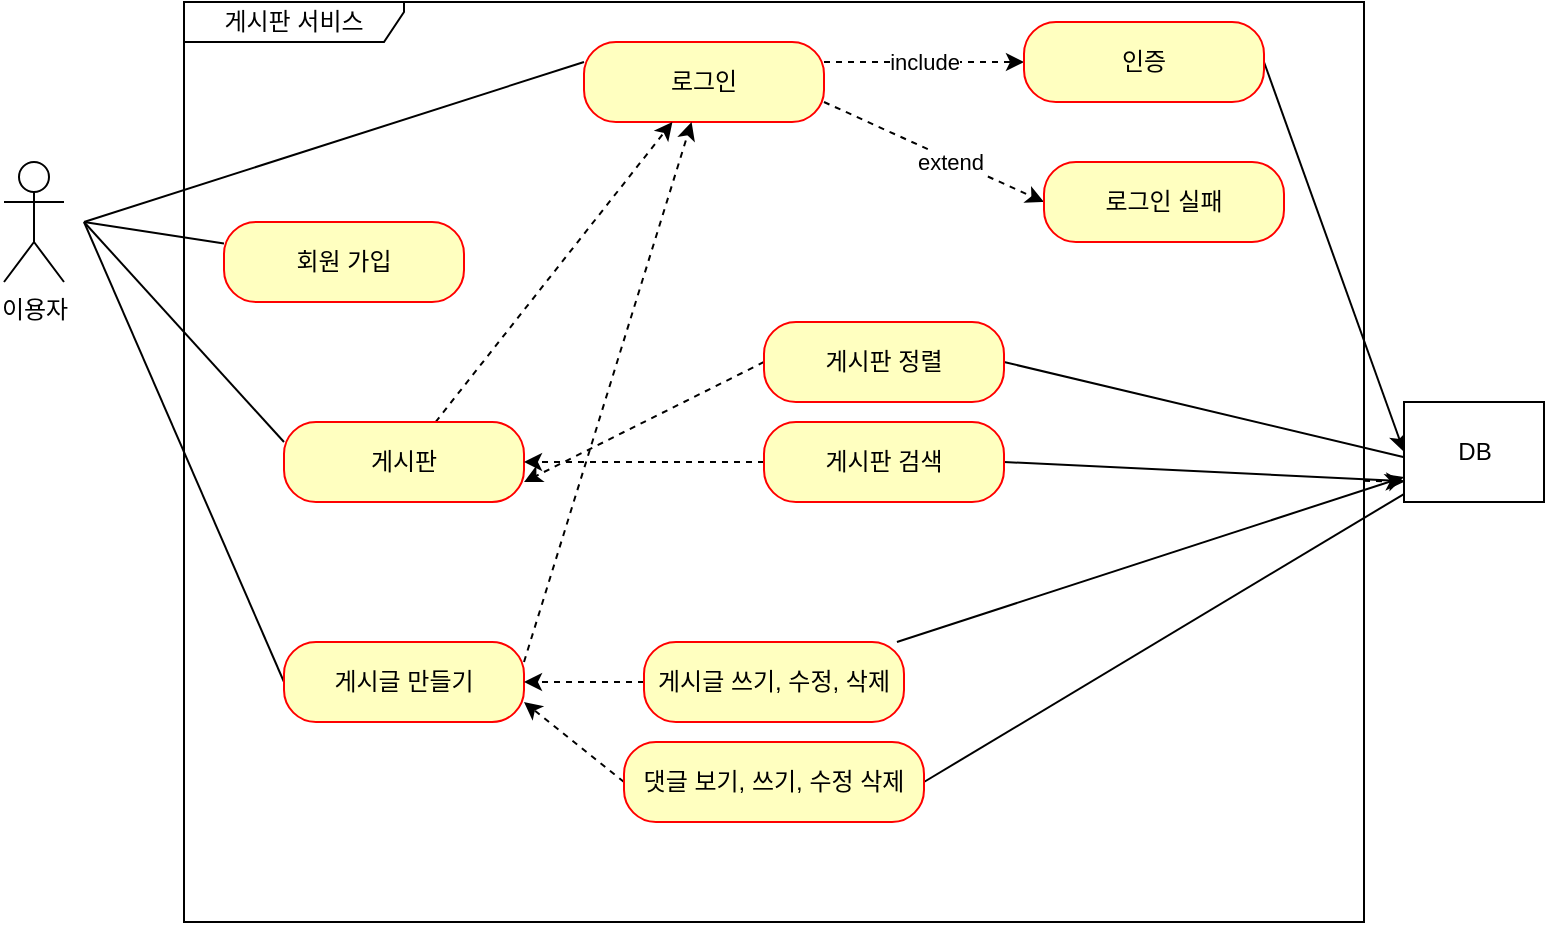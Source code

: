 <mxfile version="20.8.1" type="github">
  <diagram id="nvYJo4ivjRxX64Fqw-4A" name="페이지-1">
    <mxGraphModel dx="933" dy="1312" grid="1" gridSize="10" guides="1" tooltips="1" connect="1" arrows="1" fold="1" page="1" pageScale="1" pageWidth="827" pageHeight="1169" math="0" shadow="0">
      <root>
        <mxCell id="0" />
        <mxCell id="1" parent="0" />
        <mxCell id="256csf4E9Je8cw7tJ8nM-1" value="이용자" style="shape=umlActor;verticalLabelPosition=bottom;verticalAlign=top;html=1;outlineConnect=0;" vertex="1" parent="1">
          <mxGeometry x="10" y="390" width="30" height="60" as="geometry" />
        </mxCell>
        <mxCell id="256csf4E9Je8cw7tJ8nM-2" value="게시판 서비스" style="shape=umlFrame;whiteSpace=wrap;html=1;width=110;height=20;swimlaneFillColor=default;" vertex="1" parent="1">
          <mxGeometry x="100" y="310" width="590" height="460" as="geometry" />
        </mxCell>
        <mxCell id="256csf4E9Je8cw7tJ8nM-20" style="edgeStyle=none;rounded=0;orthogonalLoop=1;jettySize=auto;html=1;endArrow=none;endFill=0;" edge="1" parent="1" source="256csf4E9Je8cw7tJ8nM-5">
          <mxGeometry relative="1" as="geometry">
            <mxPoint x="50" y="420" as="targetPoint" />
          </mxGeometry>
        </mxCell>
        <mxCell id="256csf4E9Je8cw7tJ8nM-5" value="회원 가입" style="rounded=1;whiteSpace=wrap;html=1;arcSize=40;fontColor=#000000;fillColor=#ffffc0;strokeColor=#ff0000;" vertex="1" parent="1">
          <mxGeometry x="120" y="420" width="120" height="40" as="geometry" />
        </mxCell>
        <mxCell id="256csf4E9Je8cw7tJ8nM-19" style="edgeStyle=none;rounded=0;orthogonalLoop=1;jettySize=auto;html=1;exitX=0;exitY=0.25;exitDx=0;exitDy=0;strokeColor=default;endArrow=none;endFill=0;" edge="1" parent="1" source="256csf4E9Je8cw7tJ8nM-7">
          <mxGeometry relative="1" as="geometry">
            <mxPoint x="50" y="420" as="targetPoint" />
          </mxGeometry>
        </mxCell>
        <mxCell id="256csf4E9Je8cw7tJ8nM-25" value="include" style="edgeStyle=none;rounded=1;orthogonalLoop=1;jettySize=auto;html=1;exitX=1;exitY=0.25;exitDx=0;exitDy=0;dashed=1;strokeColor=default;endArrow=classic;endFill=1;" edge="1" parent="1" source="256csf4E9Je8cw7tJ8nM-7" target="256csf4E9Je8cw7tJ8nM-10">
          <mxGeometry relative="1" as="geometry" />
        </mxCell>
        <mxCell id="256csf4E9Je8cw7tJ8nM-26" style="edgeStyle=none;rounded=1;orthogonalLoop=1;jettySize=auto;html=1;exitX=1;exitY=0.75;exitDx=0;exitDy=0;entryX=0;entryY=0.5;entryDx=0;entryDy=0;dashed=1;strokeColor=default;endArrow=classic;endFill=1;" edge="1" parent="1" source="256csf4E9Je8cw7tJ8nM-7" target="256csf4E9Je8cw7tJ8nM-11">
          <mxGeometry relative="1" as="geometry" />
        </mxCell>
        <mxCell id="256csf4E9Je8cw7tJ8nM-27" value="extend" style="edgeLabel;html=1;align=center;verticalAlign=middle;resizable=0;points=[];" vertex="1" connectable="0" parent="256csf4E9Je8cw7tJ8nM-26">
          <mxGeometry x="0.152" y="-1" relative="1" as="geometry">
            <mxPoint as="offset" />
          </mxGeometry>
        </mxCell>
        <mxCell id="256csf4E9Je8cw7tJ8nM-7" value="로그인" style="rounded=1;whiteSpace=wrap;html=1;arcSize=40;fontColor=#000000;fillColor=#ffffc0;strokeColor=#ff0000;" vertex="1" parent="1">
          <mxGeometry x="300" y="330" width="120" height="40" as="geometry" />
        </mxCell>
        <mxCell id="256csf4E9Je8cw7tJ8nM-18" style="rounded=0;orthogonalLoop=1;jettySize=auto;html=1;exitX=0;exitY=0.25;exitDx=0;exitDy=0;endArrow=none;endFill=0;" edge="1" parent="1" source="256csf4E9Je8cw7tJ8nM-8">
          <mxGeometry relative="1" as="geometry">
            <mxPoint x="50" y="420" as="targetPoint" />
          </mxGeometry>
        </mxCell>
        <mxCell id="256csf4E9Je8cw7tJ8nM-28" style="edgeStyle=none;rounded=1;orthogonalLoop=1;jettySize=auto;html=1;dashed=1;strokeColor=default;endArrow=classic;endFill=1;" edge="1" parent="1" source="256csf4E9Je8cw7tJ8nM-8" target="256csf4E9Je8cw7tJ8nM-7">
          <mxGeometry relative="1" as="geometry" />
        </mxCell>
        <mxCell id="256csf4E9Je8cw7tJ8nM-8" value="게시판" style="rounded=1;whiteSpace=wrap;html=1;arcSize=40;fontColor=#000000;fillColor=#ffffc0;strokeColor=#ff0000;" vertex="1" parent="1">
          <mxGeometry x="150" y="520" width="120" height="40" as="geometry" />
        </mxCell>
        <mxCell id="256csf4E9Je8cw7tJ8nM-21" style="edgeStyle=none;rounded=0;orthogonalLoop=1;jettySize=auto;html=1;exitX=0;exitY=0.5;exitDx=0;exitDy=0;endArrow=none;endFill=0;" edge="1" parent="1" source="256csf4E9Je8cw7tJ8nM-9">
          <mxGeometry relative="1" as="geometry">
            <mxPoint x="50" y="420" as="targetPoint" />
          </mxGeometry>
        </mxCell>
        <mxCell id="256csf4E9Je8cw7tJ8nM-29" style="edgeStyle=none;rounded=1;orthogonalLoop=1;jettySize=auto;html=1;exitX=1;exitY=0.25;exitDx=0;exitDy=0;dashed=1;strokeColor=default;endArrow=classic;endFill=1;" edge="1" parent="1" source="256csf4E9Je8cw7tJ8nM-9" target="256csf4E9Je8cw7tJ8nM-7">
          <mxGeometry relative="1" as="geometry" />
        </mxCell>
        <mxCell id="256csf4E9Je8cw7tJ8nM-9" value="게시글 만들기" style="rounded=1;whiteSpace=wrap;html=1;arcSize=40;fontColor=#000000;fillColor=#ffffc0;strokeColor=#ff0000;" vertex="1" parent="1">
          <mxGeometry x="150" y="630" width="120" height="40" as="geometry" />
        </mxCell>
        <mxCell id="256csf4E9Je8cw7tJ8nM-37" style="edgeStyle=none;rounded=1;orthogonalLoop=1;jettySize=auto;html=1;exitX=1;exitY=0.5;exitDx=0;exitDy=0;entryX=0;entryY=0.5;entryDx=0;entryDy=0;strokeColor=default;endArrow=classic;endFill=1;" edge="1" parent="1" source="256csf4E9Je8cw7tJ8nM-10" target="256csf4E9Je8cw7tJ8nM-36">
          <mxGeometry relative="1" as="geometry" />
        </mxCell>
        <mxCell id="256csf4E9Je8cw7tJ8nM-10" value="인증" style="rounded=1;whiteSpace=wrap;html=1;arcSize=40;fontColor=#000000;fillColor=#ffffc0;strokeColor=#ff0000;" vertex="1" parent="1">
          <mxGeometry x="520" y="320" width="120" height="40" as="geometry" />
        </mxCell>
        <mxCell id="256csf4E9Je8cw7tJ8nM-11" value="로그인 실패" style="rounded=1;whiteSpace=wrap;html=1;arcSize=40;fontColor=#000000;fillColor=#ffffc0;strokeColor=#ff0000;" vertex="1" parent="1">
          <mxGeometry x="530" y="390" width="120" height="40" as="geometry" />
        </mxCell>
        <mxCell id="256csf4E9Je8cw7tJ8nM-30" style="edgeStyle=none;rounded=1;orthogonalLoop=1;jettySize=auto;html=1;exitX=0;exitY=0.5;exitDx=0;exitDy=0;entryX=1;entryY=0.75;entryDx=0;entryDy=0;dashed=1;strokeColor=default;endArrow=classic;endFill=1;" edge="1" parent="1" source="256csf4E9Je8cw7tJ8nM-12" target="256csf4E9Je8cw7tJ8nM-8">
          <mxGeometry relative="1" as="geometry" />
        </mxCell>
        <mxCell id="256csf4E9Je8cw7tJ8nM-38" style="edgeStyle=none;rounded=1;orthogonalLoop=1;jettySize=auto;html=1;exitX=1;exitY=0.5;exitDx=0;exitDy=0;strokeColor=default;endArrow=classic;endFill=1;" edge="1" parent="1" source="256csf4E9Je8cw7tJ8nM-12">
          <mxGeometry relative="1" as="geometry">
            <mxPoint x="720" y="540" as="targetPoint" />
          </mxGeometry>
        </mxCell>
        <mxCell id="256csf4E9Je8cw7tJ8nM-12" value="게시판 정렬" style="rounded=1;whiteSpace=wrap;html=1;arcSize=40;fontColor=#000000;fillColor=#ffffc0;strokeColor=#ff0000;" vertex="1" parent="1">
          <mxGeometry x="390" y="470" width="120" height="40" as="geometry" />
        </mxCell>
        <mxCell id="256csf4E9Je8cw7tJ8nM-31" style="edgeStyle=none;rounded=1;orthogonalLoop=1;jettySize=auto;html=1;exitX=0;exitY=0.5;exitDx=0;exitDy=0;entryX=1;entryY=0.5;entryDx=0;entryDy=0;dashed=1;strokeColor=default;endArrow=classic;endFill=1;" edge="1" parent="1" source="256csf4E9Je8cw7tJ8nM-13" target="256csf4E9Je8cw7tJ8nM-8">
          <mxGeometry relative="1" as="geometry" />
        </mxCell>
        <mxCell id="256csf4E9Je8cw7tJ8nM-39" style="edgeStyle=none;rounded=1;orthogonalLoop=1;jettySize=auto;html=1;exitX=1;exitY=0.5;exitDx=0;exitDy=0;strokeColor=default;endArrow=classic;endFill=1;" edge="1" parent="1" source="256csf4E9Je8cw7tJ8nM-13">
          <mxGeometry relative="1" as="geometry">
            <mxPoint x="720" y="550" as="targetPoint" />
          </mxGeometry>
        </mxCell>
        <mxCell id="256csf4E9Je8cw7tJ8nM-13" value="게시판 검색" style="rounded=1;whiteSpace=wrap;html=1;arcSize=40;fontColor=#000000;fillColor=#ffffc0;strokeColor=#ff0000;" vertex="1" parent="1">
          <mxGeometry x="390" y="520" width="120" height="40" as="geometry" />
        </mxCell>
        <mxCell id="256csf4E9Je8cw7tJ8nM-32" style="edgeStyle=none;rounded=1;orthogonalLoop=1;jettySize=auto;html=1;exitX=0;exitY=0.5;exitDx=0;exitDy=0;entryX=1;entryY=0.5;entryDx=0;entryDy=0;dashed=1;strokeColor=default;endArrow=classic;endFill=1;" edge="1" parent="1" source="256csf4E9Je8cw7tJ8nM-14" target="256csf4E9Je8cw7tJ8nM-9">
          <mxGeometry relative="1" as="geometry" />
        </mxCell>
        <mxCell id="256csf4E9Je8cw7tJ8nM-42" style="edgeStyle=none;rounded=1;orthogonalLoop=1;jettySize=auto;html=1;entryX=0;entryY=0.75;entryDx=0;entryDy=0;strokeColor=default;endArrow=classic;endFill=1;" edge="1" parent="1" source="256csf4E9Je8cw7tJ8nM-14" target="256csf4E9Je8cw7tJ8nM-36">
          <mxGeometry relative="1" as="geometry" />
        </mxCell>
        <mxCell id="256csf4E9Je8cw7tJ8nM-14" value="게시글 쓰기, 수정, 삭제" style="rounded=1;whiteSpace=wrap;html=1;arcSize=40;fontColor=#000000;fillColor=#ffffc0;strokeColor=#ff0000;" vertex="1" parent="1">
          <mxGeometry x="330" y="630" width="130" height="40" as="geometry" />
        </mxCell>
        <mxCell id="256csf4E9Je8cw7tJ8nM-33" style="edgeStyle=none;rounded=1;orthogonalLoop=1;jettySize=auto;html=1;exitX=0;exitY=0.5;exitDx=0;exitDy=0;dashed=1;strokeColor=default;endArrow=classic;endFill=1;entryX=1;entryY=0.75;entryDx=0;entryDy=0;" edge="1" parent="1" source="256csf4E9Je8cw7tJ8nM-15" target="256csf4E9Je8cw7tJ8nM-9">
          <mxGeometry relative="1" as="geometry">
            <mxPoint x="300" y="680" as="targetPoint" />
          </mxGeometry>
        </mxCell>
        <mxCell id="256csf4E9Je8cw7tJ8nM-40" style="edgeStyle=none;rounded=1;orthogonalLoop=1;jettySize=auto;html=1;dashed=1;strokeColor=default;endArrow=classic;endFill=1;" edge="1" parent="1" source="256csf4E9Je8cw7tJ8nM-2">
          <mxGeometry relative="1" as="geometry">
            <mxPoint x="710" y="550" as="targetPoint" />
          </mxGeometry>
        </mxCell>
        <mxCell id="256csf4E9Je8cw7tJ8nM-41" style="edgeStyle=none;rounded=1;orthogonalLoop=1;jettySize=auto;html=1;exitX=1;exitY=0.5;exitDx=0;exitDy=0;strokeColor=default;endArrow=classic;endFill=1;" edge="1" parent="1" source="256csf4E9Je8cw7tJ8nM-15">
          <mxGeometry relative="1" as="geometry">
            <mxPoint x="720" y="550" as="targetPoint" />
          </mxGeometry>
        </mxCell>
        <mxCell id="256csf4E9Je8cw7tJ8nM-15" value="댓글 보기, 쓰기, 수정 삭제" style="rounded=1;whiteSpace=wrap;html=1;arcSize=40;fontColor=#000000;fillColor=#ffffc0;strokeColor=#ff0000;" vertex="1" parent="1">
          <mxGeometry x="320" y="680" width="150" height="40" as="geometry" />
        </mxCell>
        <mxCell id="256csf4E9Je8cw7tJ8nM-36" value="DB" style="html=1;" vertex="1" parent="1">
          <mxGeometry x="710" y="510" width="70" height="50" as="geometry" />
        </mxCell>
      </root>
    </mxGraphModel>
  </diagram>
</mxfile>

